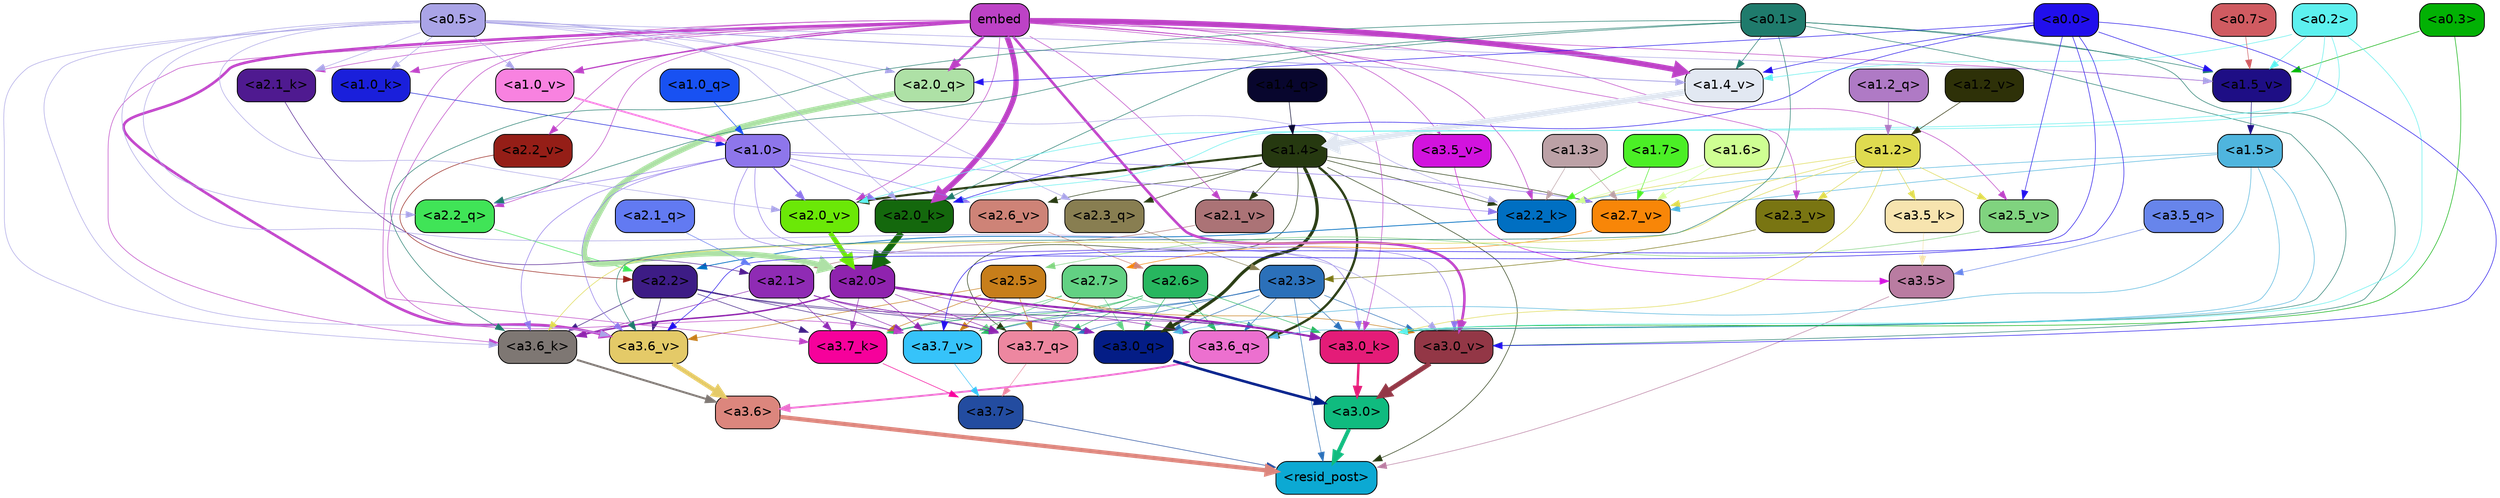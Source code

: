 strict digraph "" {
	graph [bgcolor=transparent,
		layout=dot,
		overlap=false,
		splines=true
	];
	"<a3.7>"	[color=black,
		fillcolor="#234ca0",
		fontname=Helvetica,
		shape=box,
		style="filled, rounded"];
	"<resid_post>"	[color=black,
		fillcolor="#0ca9d3",
		fontname=Helvetica,
		shape=box,
		style="filled, rounded"];
	"<a3.7>" -> "<resid_post>"	[color="#234ca0",
		penwidth=0.6];
	"<a3.6>"	[color=black,
		fillcolor="#dc867d",
		fontname=Helvetica,
		shape=box,
		style="filled, rounded"];
	"<a3.6>" -> "<resid_post>"	[color="#dc867d",
		penwidth=4.648244500160217];
	"<a3.5>"	[color=black,
		fillcolor="#b97ca1",
		fontname=Helvetica,
		shape=box,
		style="filled, rounded"];
	"<a3.5>" -> "<resid_post>"	[color="#b97ca1",
		penwidth=0.6];
	"<a3.0>"	[color=black,
		fillcolor="#10bb7f",
		fontname=Helvetica,
		shape=box,
		style="filled, rounded"];
	"<a3.0>" -> "<resid_post>"	[color="#10bb7f",
		penwidth=4.3288813829422];
	"<a2.3>"	[color=black,
		fillcolor="#2b70b9",
		fontname=Helvetica,
		shape=box,
		style="filled, rounded"];
	"<a2.3>" -> "<resid_post>"	[color="#2b70b9",
		penwidth=0.6];
	"<a3.7_q>"	[color=black,
		fillcolor="#ed87a0",
		fontname=Helvetica,
		shape=box,
		style="filled, rounded"];
	"<a2.3>" -> "<a3.7_q>"	[color="#2b70b9",
		penwidth=0.6];
	"<a3.6_q>"	[color=black,
		fillcolor="#ec70cf",
		fontname=Helvetica,
		shape=box,
		style="filled, rounded"];
	"<a2.3>" -> "<a3.6_q>"	[color="#2b70b9",
		penwidth=0.6];
	"<a3.0_q>"	[color=black,
		fillcolor="#041d86",
		fontname=Helvetica,
		shape=box,
		style="filled, rounded"];
	"<a2.3>" -> "<a3.0_q>"	[color="#2b70b9",
		penwidth=0.6];
	"<a3.7_k>"	[color=black,
		fillcolor="#f6019b",
		fontname=Helvetica,
		shape=box,
		style="filled, rounded"];
	"<a2.3>" -> "<a3.7_k>"	[color="#2b70b9",
		penwidth=0.6];
	"<a3.0_k>"	[color=black,
		fillcolor="#e41c78",
		fontname=Helvetica,
		shape=box,
		style="filled, rounded"];
	"<a2.3>" -> "<a3.0_k>"	[color="#2b70b9",
		penwidth=0.6];
	"<a3.7_v>"	[color=black,
		fillcolor="#36c3fa",
		fontname=Helvetica,
		shape=box,
		style="filled, rounded"];
	"<a2.3>" -> "<a3.7_v>"	[color="#2b70b9",
		penwidth=0.6];
	"<a3.0_v>"	[color=black,
		fillcolor="#933746",
		fontname=Helvetica,
		shape=box,
		style="filled, rounded"];
	"<a2.3>" -> "<a3.0_v>"	[color="#2b70b9",
		penwidth=0.6];
	"<a1.4>"	[color=black,
		fillcolor="#263910",
		fontname=Helvetica,
		shape=box,
		style="filled, rounded"];
	"<a1.4>" -> "<resid_post>"	[color="#263910",
		penwidth=0.6];
	"<a1.4>" -> "<a3.7_q>"	[color="#263910",
		penwidth=0.6];
	"<a1.4>" -> "<a3.6_q>"	[color="#263910",
		penwidth=2.5397292599081993];
	"<a1.4>" -> "<a3.0_q>"	[color="#263910",
		penwidth=3.3985572457313538];
	"<a2.3_q>"	[color=black,
		fillcolor="#887e51",
		fontname=Helvetica,
		shape=box,
		style="filled, rounded"];
	"<a1.4>" -> "<a2.3_q>"	[color="#263910",
		penwidth=0.6];
	"<a2.2_k>"	[color=black,
		fillcolor="#006fc2",
		fontname=Helvetica,
		shape=box,
		style="filled, rounded"];
	"<a1.4>" -> "<a2.2_k>"	[color="#263910",
		penwidth=0.6];
	"<a2.7_v>"	[color=black,
		fillcolor="#f88608",
		fontname=Helvetica,
		shape=box,
		style="filled, rounded"];
	"<a1.4>" -> "<a2.7_v>"	[color="#263910",
		penwidth=0.6];
	"<a2.6_v>"	[color=black,
		fillcolor="#ce8377",
		fontname=Helvetica,
		shape=box,
		style="filled, rounded"];
	"<a1.4>" -> "<a2.6_v>"	[color="#263910",
		penwidth=0.6];
	"<a2.1_v>"	[color=black,
		fillcolor="#ab7376",
		fontname=Helvetica,
		shape=box,
		style="filled, rounded"];
	"<a1.4>" -> "<a2.1_v>"	[color="#263910",
		penwidth=0.6];
	"<a2.0_v>"	[color=black,
		fillcolor="#6be807",
		fontname=Helvetica,
		shape=box,
		style="filled, rounded"];
	"<a1.4>" -> "<a2.0_v>"	[color="#263910",
		penwidth=2.3308929204940796];
	"<a3.7_q>" -> "<a3.7>"	[color="#ed87a0",
		penwidth=0.6];
	"<a3.6_q>" -> "<a3.6>"	[color="#ec70cf",
		penwidth=2.03758105635643];
	"<a3.5_q>"	[color=black,
		fillcolor="#6785eb",
		fontname=Helvetica,
		shape=box,
		style="filled, rounded"];
	"<a3.5_q>" -> "<a3.5>"	[color="#6785eb",
		penwidth=0.6];
	"<a3.0_q>" -> "<a3.0>"	[color="#041d86",
		penwidth=2.8638100624084473];
	"<a3.7_k>" -> "<a3.7>"	[color="#f6019b",
		penwidth=0.6];
	"<a3.6_k>"	[color=black,
		fillcolor="#7e7773",
		fontname=Helvetica,
		shape=box,
		style="filled, rounded"];
	"<a3.6_k>" -> "<a3.6>"	[color="#7e7773",
		penwidth=2.174198240041733];
	"<a3.5_k>"	[color=black,
		fillcolor="#f7e4af",
		fontname=Helvetica,
		shape=box,
		style="filled, rounded"];
	"<a3.5_k>" -> "<a3.5>"	[color="#f7e4af",
		penwidth=0.6];
	"<a3.0_k>" -> "<a3.0>"	[color="#e41c78",
		penwidth=2.6274144649505615];
	"<a3.7_v>" -> "<a3.7>"	[color="#36c3fa",
		penwidth=0.6];
	"<a3.6_v>"	[color=black,
		fillcolor="#e4ca68",
		fontname=Helvetica,
		shape=box,
		style="filled, rounded"];
	"<a3.6_v>" -> "<a3.6>"	[color="#e4ca68",
		penwidth=5.002329230308533];
	"<a3.5_v>"	[color=black,
		fillcolor="#d213de",
		fontname=Helvetica,
		shape=box,
		style="filled, rounded"];
	"<a3.5_v>" -> "<a3.5>"	[color="#d213de",
		penwidth=0.6];
	"<a3.0_v>" -> "<a3.0>"	[color="#933746",
		penwidth=5.188832879066467];
	"<a2.7>"	[color=black,
		fillcolor="#62d183",
		fontname=Helvetica,
		shape=box,
		style="filled, rounded"];
	"<a2.7>" -> "<a3.7_q>"	[color="#62d183",
		penwidth=0.6];
	"<a2.7>" -> "<a3.0_q>"	[color="#62d183",
		penwidth=0.6];
	"<a2.7>" -> "<a3.7_k>"	[color="#62d183",
		penwidth=0.6];
	"<a2.7>" -> "<a3.0_k>"	[color="#62d183",
		penwidth=0.6];
	"<a2.7>" -> "<a3.7_v>"	[color="#62d183",
		penwidth=0.6];
	"<a2.6>"	[color=black,
		fillcolor="#27b65f",
		fontname=Helvetica,
		shape=box,
		style="filled, rounded"];
	"<a2.6>" -> "<a3.7_q>"	[color="#27b65f",
		penwidth=0.6];
	"<a2.6>" -> "<a3.6_q>"	[color="#27b65f",
		penwidth=0.6];
	"<a2.6>" -> "<a3.0_q>"	[color="#27b65f",
		penwidth=0.6];
	"<a2.6>" -> "<a3.7_k>"	[color="#27b65f",
		penwidth=0.6];
	"<a2.6>" -> "<a3.0_k>"	[color="#27b65f",
		penwidth=0.6];
	"<a2.6>" -> "<a3.7_v>"	[color="#27b65f",
		penwidth=0.6];
	"<a2.5>"	[color=black,
		fillcolor="#c77e1a",
		fontname=Helvetica,
		shape=box,
		style="filled, rounded"];
	"<a2.5>" -> "<a3.7_q>"	[color="#c77e1a",
		penwidth=0.6];
	"<a2.5>" -> "<a3.7_k>"	[color="#c77e1a",
		penwidth=0.6];
	"<a2.5>" -> "<a3.0_k>"	[color="#c77e1a",
		penwidth=0.6];
	"<a2.5>" -> "<a3.7_v>"	[color="#c77e1a",
		penwidth=0.6];
	"<a2.5>" -> "<a3.6_v>"	[color="#c77e1a",
		penwidth=0.6];
	"<a2.5>" -> "<a3.0_v>"	[color="#c77e1a",
		penwidth=0.6];
	"<a2.2>"	[color=black,
		fillcolor="#3d1c85",
		fontname=Helvetica,
		shape=box,
		style="filled, rounded"];
	"<a2.2>" -> "<a3.7_q>"	[color="#3d1c85",
		penwidth=0.6];
	"<a2.2>" -> "<a3.7_k>"	[color="#3d1c85",
		penwidth=0.6];
	"<a2.2>" -> "<a3.6_k>"	[color="#3d1c85",
		penwidth=0.6];
	"<a2.2>" -> "<a3.0_k>"	[color="#3d1c85",
		penwidth=0.6];
	"<a2.2>" -> "<a3.7_v>"	[color="#3d1c85",
		penwidth=0.6];
	"<a2.2>" -> "<a3.6_v>"	[color="#3d1c85",
		penwidth=0.6];
	"<a2.1>"	[color=black,
		fillcolor="#8f2bb4",
		fontname=Helvetica,
		shape=box,
		style="filled, rounded"];
	"<a2.1>" -> "<a3.7_q>"	[color="#8f2bb4",
		penwidth=0.6];
	"<a2.1>" -> "<a3.0_q>"	[color="#8f2bb4",
		penwidth=0.6];
	"<a2.1>" -> "<a3.7_k>"	[color="#8f2bb4",
		penwidth=0.6];
	"<a2.1>" -> "<a3.6_k>"	[color="#8f2bb4",
		penwidth=0.6];
	"<a2.1>" -> "<a3.0_k>"	[color="#8f2bb4",
		penwidth=0.6];
	"<a2.1>" -> "<a3.7_v>"	[color="#8f2bb4",
		penwidth=0.6];
	"<a2.0>"	[color=black,
		fillcolor="#8f23ae",
		fontname=Helvetica,
		shape=box,
		style="filled, rounded"];
	"<a2.0>" -> "<a3.7_q>"	[color="#8f23ae",
		penwidth=0.6];
	"<a2.0>" -> "<a3.6_q>"	[color="#8f23ae",
		penwidth=0.6];
	"<a2.0>" -> "<a3.0_q>"	[color="#8f23ae",
		penwidth=0.6];
	"<a2.0>" -> "<a3.7_k>"	[color="#8f23ae",
		penwidth=0.6];
	"<a2.0>" -> "<a3.6_k>"	[color="#8f23ae",
		penwidth=1.5717863738536835];
	"<a2.0>" -> "<a3.0_k>"	[color="#8f23ae",
		penwidth=2.205150544643402];
	"<a2.0>" -> "<a3.7_v>"	[color="#8f23ae",
		penwidth=0.6];
	"<a1.5>"	[color=black,
		fillcolor="#4fb5de",
		fontname=Helvetica,
		shape=box,
		style="filled, rounded"];
	"<a1.5>" -> "<a3.6_q>"	[color="#4fb5de",
		penwidth=0.6];
	"<a1.5>" -> "<a3.0_q>"	[color="#4fb5de",
		penwidth=0.6];
	"<a1.5>" -> "<a3.0_k>"	[color="#4fb5de",
		penwidth=0.6];
	"<a1.5>" -> "<a2.2_k>"	[color="#4fb5de",
		penwidth=0.6];
	"<a1.5>" -> "<a2.7_v>"	[color="#4fb5de",
		penwidth=0.6];
	embed	[color=black,
		fillcolor="#bd42c6",
		fontname=Helvetica,
		shape=box,
		style="filled, rounded"];
	embed -> "<a3.7_k>"	[color="#bd42c6",
		penwidth=0.6];
	embed -> "<a3.6_k>"	[color="#bd42c6",
		penwidth=0.6];
	embed -> "<a3.0_k>"	[color="#bd42c6",
		penwidth=0.6];
	embed -> "<a3.7_v>"	[color="#bd42c6",
		penwidth=0.6];
	embed -> "<a3.6_v>"	[color="#bd42c6",
		penwidth=2.882729172706604];
	embed -> "<a3.5_v>"	[color="#bd42c6",
		penwidth=0.6];
	embed -> "<a3.0_v>"	[color="#bd42c6",
		penwidth=2.812090039253235];
	"<a2.2_q>"	[color=black,
		fillcolor="#40e457",
		fontname=Helvetica,
		shape=box,
		style="filled, rounded"];
	embed -> "<a2.2_q>"	[color="#bd42c6",
		penwidth=0.6];
	"<a2.0_q>"	[color=black,
		fillcolor="#aee1a6",
		fontname=Helvetica,
		shape=box,
		style="filled, rounded"];
	embed -> "<a2.0_q>"	[color="#bd42c6",
		penwidth=2.773140072822571];
	embed -> "<a2.2_k>"	[color="#bd42c6",
		penwidth=0.6694881916046143];
	"<a2.1_k>"	[color=black,
		fillcolor="#4f1a90",
		fontname=Helvetica,
		shape=box,
		style="filled, rounded"];
	embed -> "<a2.1_k>"	[color="#bd42c6",
		penwidth=0.6];
	"<a2.0_k>"	[color=black,
		fillcolor="#14680d",
		fontname=Helvetica,
		shape=box,
		style="filled, rounded"];
	embed -> "<a2.0_k>"	[color="#bd42c6",
		penwidth=5.809704422950745];
	"<a2.5_v>"	[color=black,
		fillcolor="#80d37f",
		fontname=Helvetica,
		shape=box,
		style="filled, rounded"];
	embed -> "<a2.5_v>"	[color="#bd42c6",
		penwidth=0.6];
	"<a2.3_v>"	[color=black,
		fillcolor="#797512",
		fontname=Helvetica,
		shape=box,
		style="filled, rounded"];
	embed -> "<a2.3_v>"	[color="#bd42c6",
		penwidth=0.6];
	"<a2.2_v>"	[color=black,
		fillcolor="#951e17",
		fontname=Helvetica,
		shape=box,
		style="filled, rounded"];
	embed -> "<a2.2_v>"	[color="#bd42c6",
		penwidth=0.6];
	embed -> "<a2.1_v>"	[color="#bd42c6",
		penwidth=0.6];
	embed -> "<a2.0_v>"	[color="#bd42c6",
		penwidth=0.6];
	"<a1.0_k>"	[color=black,
		fillcolor="#1a1fdb",
		fontname=Helvetica,
		shape=box,
		style="filled, rounded"];
	embed -> "<a1.0_k>"	[color="#bd42c6",
		penwidth=0.6];
	"<a1.5_v>"	[color=black,
		fillcolor="#1e0e85",
		fontname=Helvetica,
		shape=box,
		style="filled, rounded"];
	embed -> "<a1.5_v>"	[color="#bd42c6",
		penwidth=0.6];
	"<a1.4_v>"	[color=black,
		fillcolor="#e2e8f2",
		fontname=Helvetica,
		shape=box,
		style="filled, rounded"];
	embed -> "<a1.4_v>"	[color="#bd42c6",
		penwidth=5.930049657821655];
	"<a1.0_v>"	[color=black,
		fillcolor="#f882e0",
		fontname=Helvetica,
		shape=box,
		style="filled, rounded"];
	embed -> "<a1.0_v>"	[color="#bd42c6",
		penwidth=1.3246397972106934];
	"<a1.2>"	[color=black,
		fillcolor="#dfdb50",
		fontname=Helvetica,
		shape=box,
		style="filled, rounded"];
	"<a1.2>" -> "<a3.6_k>"	[color="#dfdb50",
		penwidth=0.6];
	"<a1.2>" -> "<a3.5_k>"	[color="#dfdb50",
		penwidth=0.6];
	"<a1.2>" -> "<a3.0_k>"	[color="#dfdb50",
		penwidth=0.6];
	"<a1.2>" -> "<a2.2_k>"	[color="#dfdb50",
		penwidth=0.6];
	"<a1.2>" -> "<a2.7_v>"	[color="#dfdb50",
		penwidth=0.6];
	"<a1.2>" -> "<a2.5_v>"	[color="#dfdb50",
		penwidth=0.6];
	"<a1.2>" -> "<a2.3_v>"	[color="#dfdb50",
		penwidth=0.6];
	"<a1.0>"	[color=black,
		fillcolor="#8e76eb",
		fontname=Helvetica,
		shape=box,
		style="filled, rounded"];
	"<a1.0>" -> "<a3.6_k>"	[color="#8e76eb",
		penwidth=0.6];
	"<a1.0>" -> "<a3.0_k>"	[color="#8e76eb",
		penwidth=0.6];
	"<a1.0>" -> "<a3.6_v>"	[color="#8e76eb",
		penwidth=0.6];
	"<a1.0>" -> "<a3.0_v>"	[color="#8e76eb",
		penwidth=0.6];
	"<a1.0>" -> "<a2.2_q>"	[color="#8e76eb",
		penwidth=0.6];
	"<a1.0>" -> "<a2.2_k>"	[color="#8e76eb",
		penwidth=0.6];
	"<a1.0>" -> "<a2.0_k>"	[color="#8e76eb",
		penwidth=0.6];
	"<a1.0>" -> "<a2.7_v>"	[color="#8e76eb",
		penwidth=0.6];
	"<a1.0>" -> "<a2.6_v>"	[color="#8e76eb",
		penwidth=0.6];
	"<a1.0>" -> "<a2.0_v>"	[color="#8e76eb",
		penwidth=1.2632839679718018];
	"<a0.5>"	[color=black,
		fillcolor="#aaa4e7",
		fontname=Helvetica,
		shape=box,
		style="filled, rounded"];
	"<a0.5>" -> "<a3.6_k>"	[color="#aaa4e7",
		penwidth=0.6];
	"<a0.5>" -> "<a3.6_v>"	[color="#aaa4e7",
		penwidth=0.6];
	"<a0.5>" -> "<a3.0_v>"	[color="#aaa4e7",
		penwidth=0.6281400918960571];
	"<a0.5>" -> "<a2.3_q>"	[color="#aaa4e7",
		penwidth=0.6];
	"<a0.5>" -> "<a2.2_q>"	[color="#aaa4e7",
		penwidth=0.6];
	"<a0.5>" -> "<a2.0_q>"	[color="#aaa4e7",
		penwidth=0.6];
	"<a0.5>" -> "<a2.2_k>"	[color="#aaa4e7",
		penwidth=0.6];
	"<a0.5>" -> "<a2.1_k>"	[color="#aaa4e7",
		penwidth=0.6];
	"<a0.5>" -> "<a2.0_k>"	[color="#aaa4e7",
		penwidth=0.6196913719177246];
	"<a0.5>" -> "<a2.0_v>"	[color="#aaa4e7",
		penwidth=0.6];
	"<a0.5>" -> "<a1.0_k>"	[color="#aaa4e7",
		penwidth=0.6];
	"<a0.5>" -> "<a1.5_v>"	[color="#aaa4e7",
		penwidth=0.6];
	"<a0.5>" -> "<a1.4_v>"	[color="#aaa4e7",
		penwidth=0.9038386344909668];
	"<a0.5>" -> "<a1.0_v>"	[color="#aaa4e7",
		penwidth=0.6];
	"<a0.1>"	[color=black,
		fillcolor="#1f7b6c",
		fontname=Helvetica,
		shape=box,
		style="filled, rounded"];
	"<a0.1>" -> "<a3.6_k>"	[color="#1f7b6c",
		penwidth=0.6];
	"<a0.1>" -> "<a3.0_k>"	[color="#1f7b6c",
		penwidth=0.6];
	"<a0.1>" -> "<a3.6_v>"	[color="#1f7b6c",
		penwidth=0.6];
	"<a0.1>" -> "<a3.0_v>"	[color="#1f7b6c",
		penwidth=0.6];
	"<a0.1>" -> "<a2.2_q>"	[color="#1f7b6c",
		penwidth=0.6];
	"<a0.1>" -> "<a2.0_k>"	[color="#1f7b6c",
		penwidth=0.6];
	"<a0.1>" -> "<a1.5_v>"	[color="#1f7b6c",
		penwidth=0.6];
	"<a0.1>" -> "<a1.4_v>"	[color="#1f7b6c",
		penwidth=0.6];
	"<a0.3>"	[color=black,
		fillcolor="#02b104",
		fontname=Helvetica,
		shape=box,
		style="filled, rounded"];
	"<a0.3>" -> "<a3.0_k>"	[color="#02b104",
		penwidth=0.6];
	"<a0.3>" -> "<a1.5_v>"	[color="#02b104",
		penwidth=0.6];
	"<a0.2>"	[color=black,
		fillcolor="#5df1ef",
		fontname=Helvetica,
		shape=box,
		style="filled, rounded"];
	"<a0.2>" -> "<a3.0_k>"	[color="#5df1ef",
		penwidth=0.6];
	"<a0.2>" -> "<a2.0_k>"	[color="#5df1ef",
		penwidth=0.6];
	"<a0.2>" -> "<a2.0_v>"	[color="#5df1ef",
		penwidth=0.6];
	"<a0.2>" -> "<a1.5_v>"	[color="#5df1ef",
		penwidth=0.6];
	"<a0.2>" -> "<a1.4_v>"	[color="#5df1ef",
		penwidth=0.6];
	"<a0.0>"	[color=black,
		fillcolor="#210fec",
		fontname=Helvetica,
		shape=box,
		style="filled, rounded"];
	"<a0.0>" -> "<a3.7_v>"	[color="#210fec",
		penwidth=0.6];
	"<a0.0>" -> "<a3.6_v>"	[color="#210fec",
		penwidth=0.6];
	"<a0.0>" -> "<a3.0_v>"	[color="#210fec",
		penwidth=0.6];
	"<a0.0>" -> "<a2.0_q>"	[color="#210fec",
		penwidth=0.6];
	"<a0.0>" -> "<a2.0_k>"	[color="#210fec",
		penwidth=0.6];
	"<a0.0>" -> "<a2.5_v>"	[color="#210fec",
		penwidth=0.6];
	"<a0.0>" -> "<a1.5_v>"	[color="#210fec",
		penwidth=0.6];
	"<a0.0>" -> "<a1.4_v>"	[color="#210fec",
		penwidth=0.6];
	"<a2.3_q>" -> "<a2.3>"	[color="#887e51",
		penwidth=0.6];
	"<a2.2_q>" -> "<a2.2>"	[color="#40e457",
		penwidth=0.6299107074737549];
	"<a2.1_q>"	[color=black,
		fillcolor="#627af2",
		fontname=Helvetica,
		shape=box,
		style="filled, rounded"];
	"<a2.1_q>" -> "<a2.1>"	[color="#627af2",
		penwidth=0.6];
	"<a2.0_q>" -> "<a2.0>"	[color="#aee1a6",
		penwidth=6.081655263900757];
	"<a2.2_k>" -> "<a2.2>"	[color="#006fc2",
		penwidth=0.8337457180023193];
	"<a2.1_k>" -> "<a2.1>"	[color="#4f1a90",
		penwidth=0.6];
	"<a2.0_k>" -> "<a2.0>"	[color="#14680d",
		penwidth=6.795950889587402];
	"<a2.7_v>" -> "<a2.7>"	[color="#f88608",
		penwidth=0.6];
	"<a2.6_v>" -> "<a2.6>"	[color="#ce8377",
		penwidth=0.6];
	"<a2.5_v>" -> "<a2.5>"	[color="#80d37f",
		penwidth=0.6];
	"<a2.3_v>" -> "<a2.3>"	[color="#797512",
		penwidth=0.6];
	"<a2.2_v>" -> "<a2.2>"	[color="#951e17",
		penwidth=0.6];
	"<a2.1_v>" -> "<a2.1>"	[color="#ab7376",
		penwidth=0.6];
	"<a2.0_v>" -> "<a2.0>"	[color="#6be807",
		penwidth=5.211444020271301];
	"<a1.7>"	[color=black,
		fillcolor="#4bef26",
		fontname=Helvetica,
		shape=box,
		style="filled, rounded"];
	"<a1.7>" -> "<a2.2_k>"	[color="#4bef26",
		penwidth=0.6];
	"<a1.7>" -> "<a2.7_v>"	[color="#4bef26",
		penwidth=0.6];
	"<a1.6>"	[color=black,
		fillcolor="#cfff93",
		fontname=Helvetica,
		shape=box,
		style="filled, rounded"];
	"<a1.6>" -> "<a2.2_k>"	[color="#cfff93",
		penwidth=0.6];
	"<a1.6>" -> "<a2.7_v>"	[color="#cfff93",
		penwidth=0.6];
	"<a1.3>"	[color=black,
		fillcolor="#bca1a6",
		fontname=Helvetica,
		shape=box,
		style="filled, rounded"];
	"<a1.3>" -> "<a2.2_k>"	[color="#bca1a6",
		penwidth=0.6];
	"<a1.3>" -> "<a2.7_v>"	[color="#bca1a6",
		penwidth=0.6];
	"<a1.4_q>"	[color=black,
		fillcolor="#08062e",
		fontname=Helvetica,
		shape=box,
		style="filled, rounded"];
	"<a1.4_q>" -> "<a1.4>"	[color="#08062e",
		penwidth=0.6];
	"<a1.2_q>"	[color=black,
		fillcolor="#af7ac5",
		fontname=Helvetica,
		shape=box,
		style="filled, rounded"];
	"<a1.2_q>" -> "<a1.2>"	[color="#af7ac5",
		penwidth=0.7635738849639893];
	"<a1.0_q>"	[color=black,
		fillcolor="#1851f2",
		fontname=Helvetica,
		shape=box,
		style="filled, rounded"];
	"<a1.0_q>" -> "<a1.0>"	[color="#1851f2",
		penwidth=0.6];
	"<a1.0_k>" -> "<a1.0>"	[color="#1a1fdb",
		penwidth=0.6];
	"<a1.5_v>" -> "<a1.5>"	[color="#1e0e85",
		penwidth=0.6];
	"<a1.4_v>" -> "<a1.4>"	[color="#e2e8f2",
		penwidth=7.066803693771362];
	"<a1.2_v>"	[color=black,
		fillcolor="#2e3108",
		fontname=Helvetica,
		shape=box,
		style="filled, rounded"];
	"<a1.2_v>" -> "<a1.2>"	[color="#2e3108",
		penwidth=0.6];
	"<a1.0_v>" -> "<a1.0>"	[color="#f882e0",
		penwidth=1.970656156539917];
	"<a0.7>"	[color=black,
		fillcolor="#d05b61",
		fontname=Helvetica,
		shape=box,
		style="filled, rounded"];
	"<a0.7>" -> "<a1.5_v>"	[color="#d05b61",
		penwidth=0.6];
}

